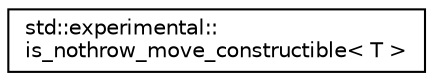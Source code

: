 digraph "Graphe hiérarchique des classes"
{
 // INTERACTIVE_SVG=YES
  edge [fontname="Helvetica",fontsize="10",labelfontname="Helvetica",labelfontsize="10"];
  node [fontname="Helvetica",fontsize="10",shape=record];
  rankdir="LR";
  Node0 [label="std::experimental::\lis_nothrow_move_constructible\< T \>",height=0.2,width=0.4,color="black", fillcolor="white", style="filled",URL="$structstd_1_1experimental_1_1is__nothrow__move__constructible.html"];
}

